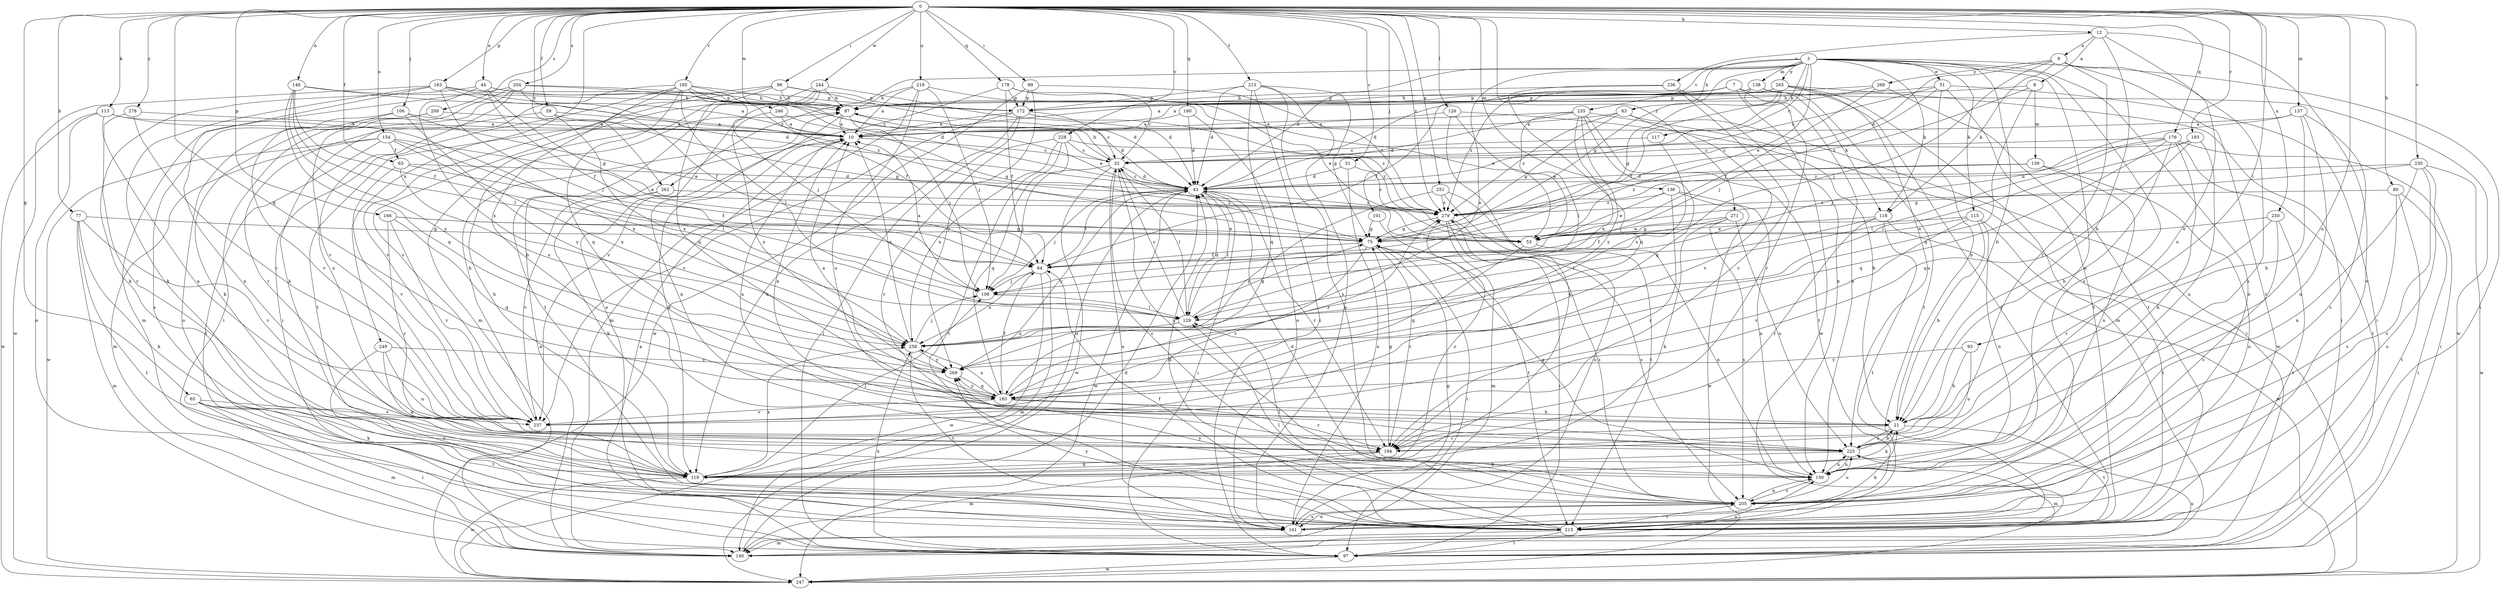 strict digraph  {
0;
3;
7;
8;
9;
10;
12;
21;
31;
32;
43;
44;
51;
53;
59;
63;
64;
65;
75;
77;
80;
83;
87;
89;
93;
96;
97;
101;
106;
108;
113;
115;
117;
118;
119;
126;
129;
136;
137;
138;
139;
140;
146;
150;
154;
161;
163;
166;
172;
176;
178;
180;
183;
185;
193;
194;
200;
204;
205;
213;
215;
218;
225;
228;
230;
235;
236;
237;
244;
246;
247;
249;
250;
251;
258;
262;
265;
268;
269;
271;
278;
279;
0 -> 12  [label=b];
0 -> 31  [label=c];
0 -> 44  [label=e];
0 -> 59  [label=f];
0 -> 63  [label=f];
0 -> 65  [label=g];
0 -> 77  [label=h];
0 -> 80  [label=h];
0 -> 89  [label=i];
0 -> 93  [label=i];
0 -> 96  [label=i];
0 -> 101  [label=j];
0 -> 106  [label=j];
0 -> 113  [label=k];
0 -> 126  [label=l];
0 -> 136  [label=m];
0 -> 137  [label=m];
0 -> 146  [label=n];
0 -> 154  [label=o];
0 -> 163  [label=p];
0 -> 166  [label=p];
0 -> 176  [label=q];
0 -> 178  [label=q];
0 -> 180  [label=q];
0 -> 183  [label=q];
0 -> 185  [label=r];
0 -> 193  [label=r];
0 -> 200  [label=s];
0 -> 204  [label=s];
0 -> 213  [label=t];
0 -> 218  [label=u];
0 -> 225  [label=u];
0 -> 228  [label=v];
0 -> 230  [label=v];
0 -> 244  [label=w];
0 -> 246  [label=w];
0 -> 249  [label=x];
0 -> 250  [label=x];
0 -> 251  [label=x];
0 -> 262  [label=y];
0 -> 271  [label=z];
0 -> 278  [label=z];
0 -> 279  [label=z];
3 -> 21  [label=b];
3 -> 32  [label=c];
3 -> 43  [label=d];
3 -> 51  [label=e];
3 -> 53  [label=e];
3 -> 75  [label=g];
3 -> 83  [label=h];
3 -> 97  [label=i];
3 -> 115  [label=k];
3 -> 117  [label=k];
3 -> 118  [label=k];
3 -> 138  [label=m];
3 -> 150  [label=n];
3 -> 161  [label=o];
3 -> 205  [label=s];
3 -> 235  [label=v];
3 -> 258  [label=x];
3 -> 262  [label=y];
3 -> 265  [label=y];
7 -> 64  [label=f];
7 -> 118  [label=k];
7 -> 150  [label=n];
7 -> 172  [label=p];
7 -> 247  [label=w];
7 -> 279  [label=z];
8 -> 87  [label=h];
8 -> 139  [label=m];
8 -> 183  [label=q];
8 -> 279  [label=z];
9 -> 43  [label=d];
9 -> 108  [label=j];
9 -> 118  [label=k];
9 -> 194  [label=r];
9 -> 205  [label=s];
9 -> 215  [label=t];
9 -> 268  [label=y];
10 -> 32  [label=c];
10 -> 119  [label=k];
10 -> 225  [label=u];
12 -> 8  [label=a];
12 -> 9  [label=a];
12 -> 21  [label=b];
12 -> 161  [label=o];
12 -> 225  [label=u];
12 -> 236  [label=v];
21 -> 10  [label=a];
21 -> 119  [label=k];
21 -> 194  [label=r];
21 -> 215  [label=t];
21 -> 225  [label=u];
31 -> 43  [label=d];
31 -> 161  [label=o];
31 -> 279  [label=z];
32 -> 43  [label=d];
32 -> 87  [label=h];
32 -> 108  [label=j];
32 -> 129  [label=l];
32 -> 150  [label=n];
32 -> 161  [label=o];
32 -> 247  [label=w];
43 -> 32  [label=c];
43 -> 64  [label=f];
43 -> 97  [label=i];
43 -> 108  [label=j];
43 -> 129  [label=l];
43 -> 194  [label=r];
43 -> 247  [label=w];
43 -> 269  [label=y];
43 -> 279  [label=z];
44 -> 32  [label=c];
44 -> 64  [label=f];
44 -> 75  [label=g];
44 -> 119  [label=k];
44 -> 172  [label=p];
44 -> 258  [label=x];
51 -> 21  [label=b];
51 -> 32  [label=c];
51 -> 87  [label=h];
51 -> 97  [label=i];
51 -> 108  [label=j];
51 -> 215  [label=t];
53 -> 150  [label=n];
53 -> 183  [label=q];
59 -> 10  [label=a];
59 -> 75  [label=g];
59 -> 194  [label=r];
59 -> 258  [label=x];
63 -> 43  [label=d];
63 -> 64  [label=f];
63 -> 237  [label=v];
63 -> 258  [label=x];
64 -> 108  [label=j];
64 -> 140  [label=m];
64 -> 247  [label=w];
64 -> 258  [label=x];
65 -> 97  [label=i];
65 -> 119  [label=k];
65 -> 140  [label=m];
65 -> 215  [label=t];
65 -> 237  [label=v];
75 -> 64  [label=f];
75 -> 97  [label=i];
75 -> 194  [label=r];
75 -> 237  [label=v];
77 -> 75  [label=g];
77 -> 119  [label=k];
77 -> 140  [label=m];
77 -> 215  [label=t];
77 -> 237  [label=v];
80 -> 97  [label=i];
80 -> 205  [label=s];
80 -> 215  [label=t];
80 -> 279  [label=z];
83 -> 10  [label=a];
83 -> 75  [label=g];
83 -> 97  [label=i];
83 -> 237  [label=v];
83 -> 279  [label=z];
87 -> 10  [label=a];
87 -> 43  [label=d];
87 -> 108  [label=j];
87 -> 150  [label=n];
89 -> 172  [label=p];
89 -> 247  [label=w];
89 -> 269  [label=y];
89 -> 279  [label=z];
93 -> 21  [label=b];
93 -> 225  [label=u];
93 -> 269  [label=y];
96 -> 43  [label=d];
96 -> 87  [label=h];
96 -> 172  [label=p];
96 -> 183  [label=q];
96 -> 215  [label=t];
96 -> 237  [label=v];
97 -> 10  [label=a];
97 -> 247  [label=w];
97 -> 258  [label=x];
101 -> 75  [label=g];
101 -> 215  [label=t];
106 -> 10  [label=a];
106 -> 53  [label=e];
106 -> 205  [label=s];
106 -> 237  [label=v];
106 -> 269  [label=y];
108 -> 10  [label=a];
108 -> 129  [label=l];
113 -> 10  [label=a];
113 -> 161  [label=o];
113 -> 225  [label=u];
113 -> 247  [label=w];
113 -> 258  [label=x];
115 -> 21  [label=b];
115 -> 53  [label=e];
115 -> 75  [label=g];
115 -> 150  [label=n];
115 -> 215  [label=t];
115 -> 237  [label=v];
117 -> 32  [label=c];
117 -> 258  [label=x];
118 -> 53  [label=e];
118 -> 129  [label=l];
118 -> 194  [label=r];
118 -> 215  [label=t];
118 -> 247  [label=w];
119 -> 43  [label=d];
119 -> 87  [label=h];
119 -> 108  [label=j];
119 -> 247  [label=w];
119 -> 258  [label=x];
119 -> 279  [label=z];
126 -> 10  [label=a];
126 -> 21  [label=b];
126 -> 53  [label=e];
126 -> 119  [label=k];
129 -> 32  [label=c];
129 -> 43  [label=d];
129 -> 75  [label=g];
129 -> 258  [label=x];
136 -> 53  [label=e];
136 -> 150  [label=n];
136 -> 194  [label=r];
136 -> 247  [label=w];
136 -> 279  [label=z];
137 -> 10  [label=a];
137 -> 21  [label=b];
137 -> 108  [label=j];
137 -> 150  [label=n];
137 -> 205  [label=s];
138 -> 10  [label=a];
138 -> 172  [label=p];
138 -> 194  [label=r];
138 -> 215  [label=t];
138 -> 247  [label=w];
139 -> 43  [label=d];
139 -> 150  [label=n];
139 -> 161  [label=o];
139 -> 279  [label=z];
140 -> 10  [label=a];
140 -> 43  [label=d];
140 -> 150  [label=n];
140 -> 225  [label=u];
146 -> 43  [label=d];
146 -> 64  [label=f];
146 -> 87  [label=h];
146 -> 129  [label=l];
146 -> 183  [label=q];
146 -> 269  [label=y];
150 -> 75  [label=g];
150 -> 205  [label=s];
150 -> 225  [label=u];
154 -> 53  [label=e];
154 -> 129  [label=l];
154 -> 140  [label=m];
154 -> 215  [label=t];
154 -> 247  [label=w];
154 -> 258  [label=x];
154 -> 63  [label=f];
161 -> 21  [label=b];
161 -> 75  [label=g];
161 -> 205  [label=s];
163 -> 10  [label=a];
163 -> 108  [label=j];
163 -> 119  [label=k];
163 -> 150  [label=n];
163 -> 172  [label=p];
163 -> 247  [label=w];
163 -> 279  [label=z];
166 -> 53  [label=e];
166 -> 75  [label=g];
166 -> 183  [label=q];
166 -> 194  [label=r];
166 -> 237  [label=v];
172 -> 10  [label=a];
172 -> 32  [label=c];
172 -> 97  [label=i];
172 -> 119  [label=k];
172 -> 237  [label=v];
172 -> 279  [label=z];
176 -> 21  [label=b];
176 -> 32  [label=c];
176 -> 97  [label=i];
176 -> 119  [label=k];
176 -> 129  [label=l];
176 -> 183  [label=q];
176 -> 215  [label=t];
176 -> 279  [label=z];
178 -> 32  [label=c];
178 -> 53  [label=e];
178 -> 64  [label=f];
178 -> 172  [label=p];
178 -> 237  [label=v];
180 -> 10  [label=a];
180 -> 43  [label=d];
180 -> 161  [label=o];
183 -> 10  [label=a];
183 -> 21  [label=b];
183 -> 64  [label=f];
183 -> 194  [label=r];
183 -> 237  [label=v];
183 -> 258  [label=x];
183 -> 269  [label=y];
183 -> 279  [label=z];
185 -> 21  [label=b];
185 -> 53  [label=e];
185 -> 64  [label=f];
185 -> 87  [label=h];
185 -> 97  [label=i];
185 -> 108  [label=j];
185 -> 119  [label=k];
185 -> 129  [label=l];
185 -> 183  [label=q];
193 -> 32  [label=c];
193 -> 129  [label=l];
193 -> 183  [label=q];
193 -> 225  [label=u];
194 -> 75  [label=g];
194 -> 119  [label=k];
194 -> 140  [label=m];
200 -> 10  [label=a];
200 -> 119  [label=k];
200 -> 161  [label=o];
204 -> 43  [label=d];
204 -> 64  [label=f];
204 -> 87  [label=h];
204 -> 97  [label=i];
204 -> 140  [label=m];
204 -> 225  [label=u];
204 -> 237  [label=v];
205 -> 32  [label=c];
205 -> 43  [label=d];
205 -> 129  [label=l];
205 -> 150  [label=n];
205 -> 161  [label=o];
205 -> 215  [label=t];
205 -> 225  [label=u];
205 -> 269  [label=y];
205 -> 279  [label=z];
213 -> 43  [label=d];
213 -> 75  [label=g];
213 -> 97  [label=i];
213 -> 161  [label=o];
213 -> 172  [label=p];
213 -> 183  [label=q];
213 -> 205  [label=s];
215 -> 43  [label=d];
215 -> 64  [label=f];
215 -> 97  [label=i];
215 -> 129  [label=l];
215 -> 140  [label=m];
215 -> 269  [label=y];
218 -> 10  [label=a];
218 -> 53  [label=e];
218 -> 87  [label=h];
218 -> 108  [label=j];
218 -> 140  [label=m];
218 -> 225  [label=u];
225 -> 21  [label=b];
225 -> 119  [label=k];
225 -> 140  [label=m];
225 -> 150  [label=n];
228 -> 32  [label=c];
228 -> 183  [label=q];
228 -> 194  [label=r];
228 -> 215  [label=t];
228 -> 258  [label=x];
228 -> 279  [label=z];
230 -> 43  [label=d];
230 -> 75  [label=g];
230 -> 150  [label=n];
230 -> 161  [label=o];
230 -> 205  [label=s];
230 -> 247  [label=w];
235 -> 10  [label=a];
235 -> 43  [label=d];
235 -> 129  [label=l];
235 -> 183  [label=q];
235 -> 215  [label=t];
235 -> 247  [label=w];
235 -> 258  [label=x];
235 -> 269  [label=y];
236 -> 87  [label=h];
236 -> 150  [label=n];
236 -> 183  [label=q];
236 -> 194  [label=r];
237 -> 87  [label=h];
244 -> 43  [label=d];
244 -> 87  [label=h];
244 -> 140  [label=m];
244 -> 161  [label=o];
244 -> 215  [label=t];
244 -> 237  [label=v];
246 -> 10  [label=a];
246 -> 75  [label=g];
246 -> 269  [label=y];
249 -> 119  [label=k];
249 -> 161  [label=o];
249 -> 225  [label=u];
249 -> 269  [label=y];
250 -> 53  [label=e];
250 -> 194  [label=r];
250 -> 205  [label=s];
250 -> 215  [label=t];
251 -> 161  [label=o];
251 -> 215  [label=t];
251 -> 269  [label=y];
251 -> 279  [label=z];
258 -> 10  [label=a];
258 -> 108  [label=j];
258 -> 215  [label=t];
258 -> 269  [label=y];
262 -> 119  [label=k];
262 -> 237  [label=v];
262 -> 279  [label=z];
265 -> 43  [label=d];
265 -> 64  [label=f];
265 -> 75  [label=g];
265 -> 97  [label=i];
265 -> 140  [label=m];
265 -> 172  [label=p];
265 -> 215  [label=t];
265 -> 225  [label=u];
268 -> 10  [label=a];
268 -> 64  [label=f];
268 -> 172  [label=p];
268 -> 215  [label=t];
269 -> 183  [label=q];
271 -> 53  [label=e];
271 -> 64  [label=f];
271 -> 119  [label=k];
271 -> 205  [label=s];
271 -> 225  [label=u];
278 -> 10  [label=a];
278 -> 194  [label=r];
278 -> 237  [label=v];
279 -> 75  [label=g];
279 -> 97  [label=i];
279 -> 140  [label=m];
279 -> 205  [label=s];
}
